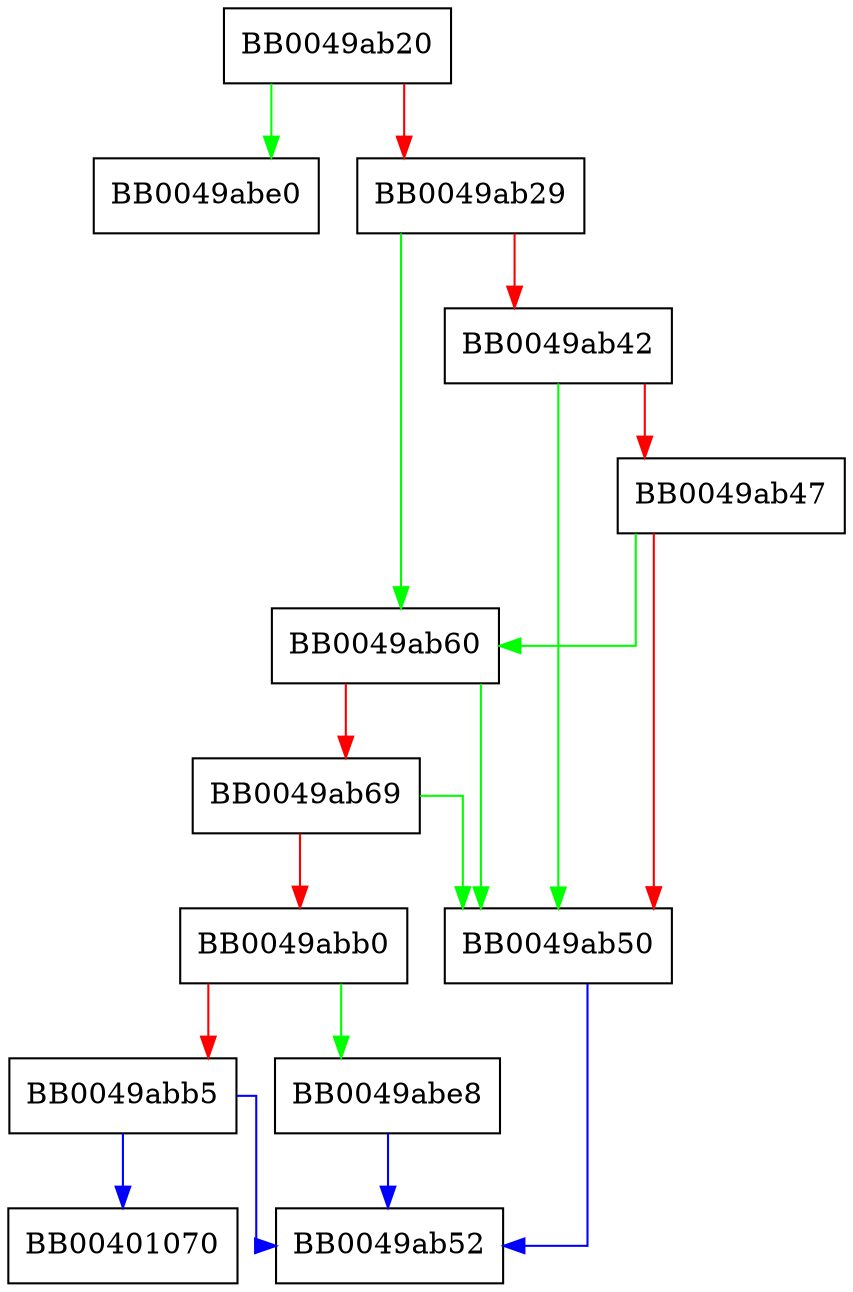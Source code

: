 digraph SSL_set_session_ticket_ext {
  node [shape="box"];
  graph [splines=ortho];
  BB0049ab20 -> BB0049abe0 [color="green"];
  BB0049ab20 -> BB0049ab29 [color="red"];
  BB0049ab29 -> BB0049ab60 [color="green"];
  BB0049ab29 -> BB0049ab42 [color="red"];
  BB0049ab42 -> BB0049ab50 [color="green"];
  BB0049ab42 -> BB0049ab47 [color="red"];
  BB0049ab47 -> BB0049ab60 [color="green"];
  BB0049ab47 -> BB0049ab50 [color="red"];
  BB0049ab50 -> BB0049ab52 [color="blue"];
  BB0049ab60 -> BB0049ab50 [color="green"];
  BB0049ab60 -> BB0049ab69 [color="red"];
  BB0049ab69 -> BB0049ab50 [color="green"];
  BB0049ab69 -> BB0049abb0 [color="red"];
  BB0049abb0 -> BB0049abe8 [color="green"];
  BB0049abb0 -> BB0049abb5 [color="red"];
  BB0049abb5 -> BB00401070 [color="blue"];
  BB0049abb5 -> BB0049ab52 [color="blue"];
  BB0049abe8 -> BB0049ab52 [color="blue"];
}